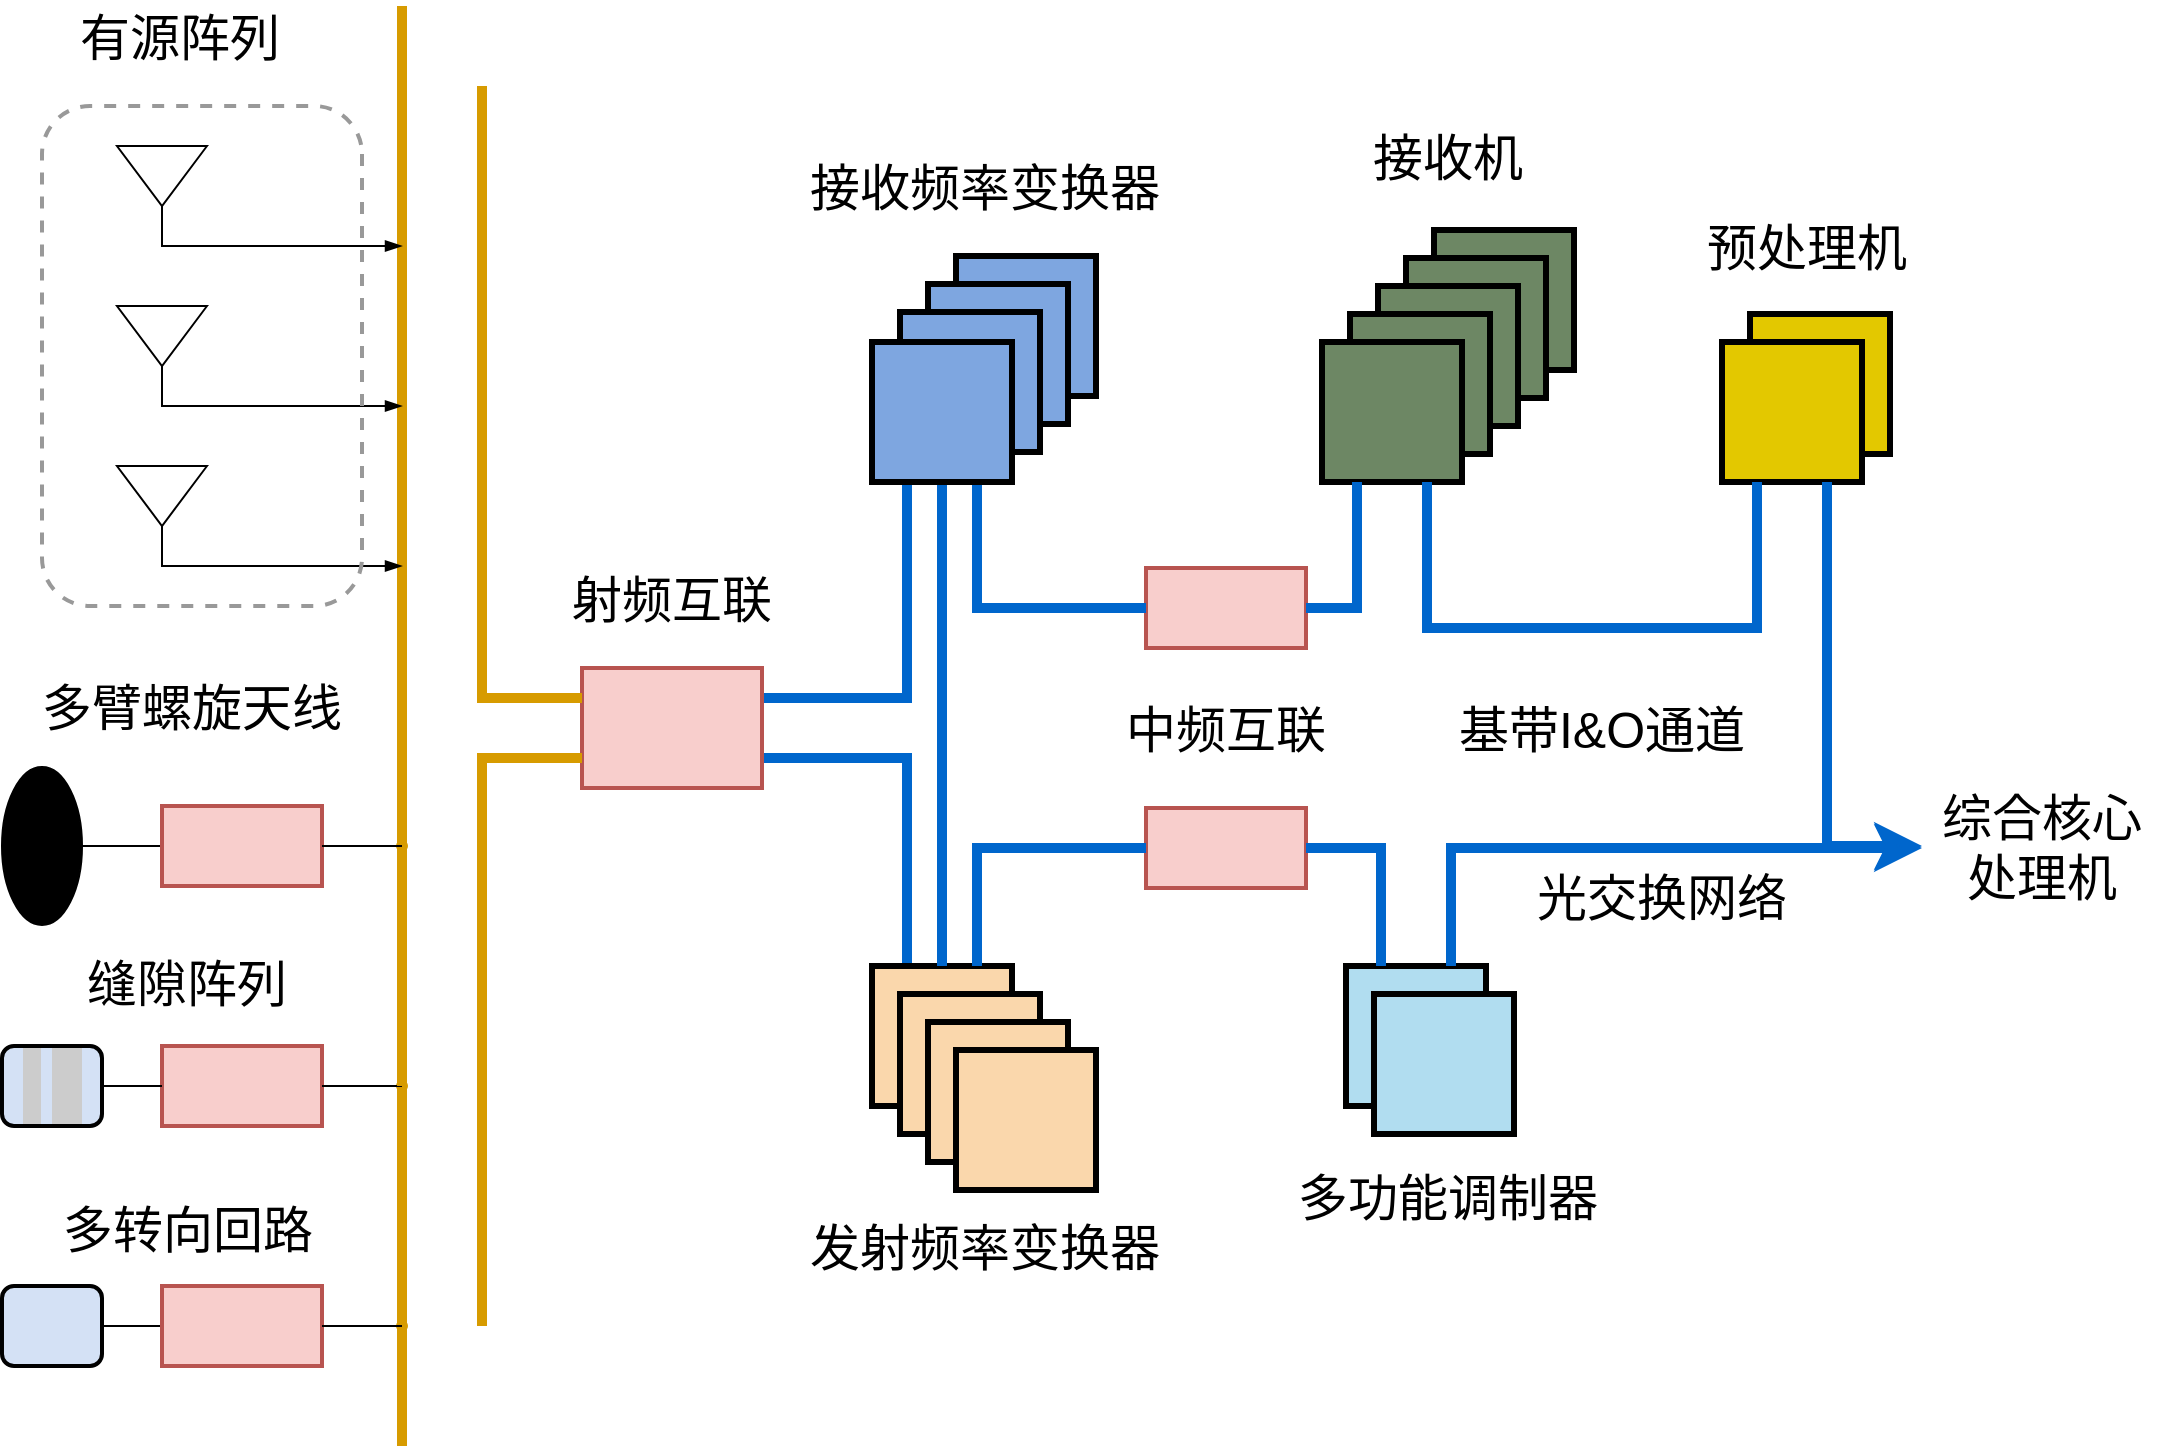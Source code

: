 <mxfile version="22.1.2" type="github">
  <diagram name="Page-1" id="M8y6by8E7KbK7771LnwZ">
    <mxGraphModel dx="3320" dy="1913" grid="1" gridSize="1" guides="1" tooltips="1" connect="1" arrows="1" fold="1" page="0" pageScale="1" pageWidth="850" pageHeight="1100" math="0" shadow="0">
      <root>
        <mxCell id="0" />
        <mxCell id="1" parent="0" />
        <mxCell id="cGM-oHe4suLRWSGQP6Vy-26" style="edgeStyle=orthogonalEdgeStyle;rounded=0;orthogonalLoop=1;jettySize=auto;html=1;exitX=0.5;exitY=0;exitDx=0;exitDy=0;endArrow=none;endFill=0;" edge="1" parent="1" source="zI-hbchwOAUTR7jxpCwH-4" target="zI-hbchwOAUTR7jxpCwH-8">
          <mxGeometry relative="1" as="geometry" />
        </mxCell>
        <mxCell id="zI-hbchwOAUTR7jxpCwH-4" value="" style="ellipse;whiteSpace=wrap;html=1;direction=south;fillColor=#000000;rounded=0;" parent="1" vertex="1">
          <mxGeometry x="160" y="580.5" width="40" height="79" as="geometry" />
        </mxCell>
        <mxCell id="zI-hbchwOAUTR7jxpCwH-6" value="" style="rounded=0;whiteSpace=wrap;html=1;fillColor=#f8cecc;strokeColor=#b85450;strokeWidth=2;" parent="1" vertex="1">
          <mxGeometry x="240" y="720" width="80" height="40" as="geometry" />
        </mxCell>
        <mxCell id="o0VXMryw7uouIPjplwq8-26" style="edgeStyle=orthogonalEdgeStyle;rounded=0;orthogonalLoop=1;jettySize=auto;html=1;exitX=1;exitY=0.25;exitDx=0;exitDy=0;entryX=0.25;entryY=1;entryDx=0;entryDy=0;strokeWidth=5;strokeColor=#0066CC;endArrow=none;endFill=0;shadow=0;" parent="1" source="zI-hbchwOAUTR7jxpCwH-7" target="zI-hbchwOAUTR7jxpCwH-92" edge="1">
          <mxGeometry relative="1" as="geometry" />
        </mxCell>
        <mxCell id="o0VXMryw7uouIPjplwq8-27" style="edgeStyle=orthogonalEdgeStyle;rounded=0;orthogonalLoop=1;jettySize=auto;html=1;exitX=1;exitY=0.75;exitDx=0;exitDy=0;entryX=0.25;entryY=0;entryDx=0;entryDy=0;strokeWidth=5;strokeColor=#0066CC;endArrow=none;endFill=0;" parent="1" source="zI-hbchwOAUTR7jxpCwH-7" target="zI-hbchwOAUTR7jxpCwH-48" edge="1">
          <mxGeometry relative="1" as="geometry" />
        </mxCell>
        <mxCell id="zI-hbchwOAUTR7jxpCwH-7" value="" style="rounded=0;whiteSpace=wrap;html=1;fillColor=#f8cecc;strokeWidth=2;strokeColor=#b85450;" parent="1" vertex="1">
          <mxGeometry x="450" y="531" width="90" height="60" as="geometry" />
        </mxCell>
        <mxCell id="zI-hbchwOAUTR7jxpCwH-8" value="" style="rounded=0;whiteSpace=wrap;html=1;fillColor=#f8cecc;strokeColor=#b85450;strokeWidth=2;" parent="1" vertex="1">
          <mxGeometry x="240" y="600" width="80" height="40" as="geometry" />
        </mxCell>
        <mxCell id="zI-hbchwOAUTR7jxpCwH-11" value="" style="endArrow=none;html=1;rounded=0;strokeWidth=5;strokeColor=#d79b00;fillColor=#ffe6cc;" parent="1" edge="1" source="cGM-oHe4suLRWSGQP6Vy-23">
          <mxGeometry width="50" height="50" relative="1" as="geometry">
            <mxPoint x="360" y="920" as="sourcePoint" />
            <mxPoint x="360" y="200" as="targetPoint" />
          </mxGeometry>
        </mxCell>
        <mxCell id="zI-hbchwOAUTR7jxpCwH-19" value="" style="rounded=0;whiteSpace=wrap;html=1;fillColor=#f8cecc;strokeWidth=2;strokeColor=#b85450;" parent="1" vertex="1">
          <mxGeometry x="732" y="481" width="80" height="40" as="geometry" />
        </mxCell>
        <mxCell id="zI-hbchwOAUTR7jxpCwH-20" value="" style="rounded=0;whiteSpace=wrap;html=1;fillColor=#f8cecc;strokeWidth=2;strokeColor=#b85450;" parent="1" vertex="1">
          <mxGeometry x="732" y="601" width="80" height="40" as="geometry" />
        </mxCell>
        <mxCell id="cGM-oHe4suLRWSGQP6Vy-11" style="edgeStyle=orthogonalEdgeStyle;rounded=0;orthogonalLoop=1;jettySize=auto;html=1;exitX=0;exitY=0.5;exitDx=0;exitDy=0;entryX=1;entryY=0.5;entryDx=0;entryDy=0;endArrow=none;endFill=0;" edge="1" parent="1" source="zI-hbchwOAUTR7jxpCwH-27" target="zI-hbchwOAUTR7jxpCwH-33">
          <mxGeometry relative="1" as="geometry" />
        </mxCell>
        <mxCell id="zI-hbchwOAUTR7jxpCwH-27" value="" style="rounded=0;whiteSpace=wrap;html=1;fillColor=#f8cecc;strokeColor=#b85450;strokeWidth=2;" parent="1" vertex="1">
          <mxGeometry x="240" y="840" width="80" height="40" as="geometry" />
        </mxCell>
        <mxCell id="zI-hbchwOAUTR7jxpCwH-33" value="" style="rounded=1;whiteSpace=wrap;html=1;fillColor=#D4E1F5;strokeWidth=2;" parent="1" vertex="1">
          <mxGeometry x="160" y="840" width="50" height="40" as="geometry" />
        </mxCell>
        <mxCell id="zI-hbchwOAUTR7jxpCwH-80" value="" style="group;rounded=0;" parent="1" vertex="1" connectable="0">
          <mxGeometry x="595" y="680" width="112" height="112" as="geometry" />
        </mxCell>
        <mxCell id="zI-hbchwOAUTR7jxpCwH-48" value="" style="whiteSpace=wrap;html=1;aspect=fixed;fillColor=#fad7ac;strokeColor=#000000;strokeWidth=3;rounded=0;" parent="zI-hbchwOAUTR7jxpCwH-80" vertex="1">
          <mxGeometry width="70" height="70" as="geometry" />
        </mxCell>
        <mxCell id="zI-hbchwOAUTR7jxpCwH-75" value="" style="whiteSpace=wrap;html=1;aspect=fixed;fillColor=#fad7ac;strokeColor=#000000;strokeWidth=3;rounded=0;" parent="zI-hbchwOAUTR7jxpCwH-80" vertex="1">
          <mxGeometry x="14" y="14" width="70" height="70" as="geometry" />
        </mxCell>
        <mxCell id="zI-hbchwOAUTR7jxpCwH-78" value="" style="whiteSpace=wrap;html=1;aspect=fixed;fillColor=#fad7ac;strokeColor=#000000;strokeWidth=3;rounded=0;" parent="zI-hbchwOAUTR7jxpCwH-80" vertex="1">
          <mxGeometry x="28" y="28" width="70" height="70" as="geometry" />
        </mxCell>
        <mxCell id="zI-hbchwOAUTR7jxpCwH-79" value="" style="whiteSpace=wrap;html=1;aspect=fixed;fillColor=#fad7ac;strokeColor=#000000;strokeWidth=3;rounded=0;" parent="zI-hbchwOAUTR7jxpCwH-80" vertex="1">
          <mxGeometry x="42" y="42" width="70" height="70" as="geometry" />
        </mxCell>
        <mxCell id="zI-hbchwOAUTR7jxpCwH-82" value="" style="group;rounded=0;" parent="1" vertex="1" connectable="0">
          <mxGeometry x="832" y="680" width="84" height="84" as="geometry" />
        </mxCell>
        <mxCell id="zI-hbchwOAUTR7jxpCwH-68" value="" style="whiteSpace=wrap;html=1;aspect=fixed;fillColor=#b1ddf0;strokeColor=#000000;strokeWidth=3;rounded=0;" parent="zI-hbchwOAUTR7jxpCwH-82" vertex="1">
          <mxGeometry width="70" height="70" as="geometry" />
        </mxCell>
        <mxCell id="zI-hbchwOAUTR7jxpCwH-81" value="" style="whiteSpace=wrap;html=1;aspect=fixed;fillColor=#b1ddf0;strokeColor=#000000;strokeWidth=3;rounded=0;" parent="zI-hbchwOAUTR7jxpCwH-82" vertex="1">
          <mxGeometry x="14" y="14" width="70" height="70" as="geometry" />
        </mxCell>
        <mxCell id="zI-hbchwOAUTR7jxpCwH-84" value="" style="group;strokeColor=none;rounded=0;flipH=1;" parent="1" vertex="1" connectable="0">
          <mxGeometry x="1020" y="354" width="84" height="84" as="geometry" />
        </mxCell>
        <mxCell id="zI-hbchwOAUTR7jxpCwH-58" value="" style="whiteSpace=wrap;html=1;aspect=fixed;fillColor=#e3c800;strokeColor=#000000;strokeWidth=3;fontColor=#000000;rounded=0;" parent="zI-hbchwOAUTR7jxpCwH-84" vertex="1">
          <mxGeometry x="14" width="70" height="70" as="geometry" />
        </mxCell>
        <mxCell id="zI-hbchwOAUTR7jxpCwH-83" value="" style="whiteSpace=wrap;html=1;aspect=fixed;fillColor=#e3c800;strokeColor=#000000;strokeWidth=3;fontColor=#000000;rounded=0;" parent="zI-hbchwOAUTR7jxpCwH-84" vertex="1">
          <mxGeometry y="14" width="70" height="70" as="geometry" />
        </mxCell>
        <mxCell id="zI-hbchwOAUTR7jxpCwH-89" value="" style="group;rounded=0;flipH=1;" parent="1" vertex="1" connectable="0">
          <mxGeometry x="820" y="312" width="126" height="126" as="geometry" />
        </mxCell>
        <mxCell id="zI-hbchwOAUTR7jxpCwH-57" value="" style="whiteSpace=wrap;html=1;aspect=fixed;fillColor=#6d8764;strokeColor=#000000;strokeWidth=3;fontColor=#ffffff;rounded=0;" parent="zI-hbchwOAUTR7jxpCwH-89" vertex="1">
          <mxGeometry x="56" width="70" height="70" as="geometry" />
        </mxCell>
        <mxCell id="zI-hbchwOAUTR7jxpCwH-85" value="" style="whiteSpace=wrap;html=1;aspect=fixed;fillColor=#6d8764;strokeColor=#000000;strokeWidth=3;fontColor=#ffffff;rounded=0;" parent="zI-hbchwOAUTR7jxpCwH-89" vertex="1">
          <mxGeometry x="42" y="14" width="70" height="70" as="geometry" />
        </mxCell>
        <mxCell id="zI-hbchwOAUTR7jxpCwH-86" value="" style="whiteSpace=wrap;html=1;aspect=fixed;fillColor=#6d8764;strokeColor=#000000;strokeWidth=3;fontColor=#ffffff;rounded=0;" parent="zI-hbchwOAUTR7jxpCwH-89" vertex="1">
          <mxGeometry x="28" y="28" width="70" height="70" as="geometry" />
        </mxCell>
        <mxCell id="zI-hbchwOAUTR7jxpCwH-87" value="" style="whiteSpace=wrap;html=1;aspect=fixed;fillColor=#6d8764;strokeColor=#000000;strokeWidth=3;fontColor=#ffffff;rounded=0;" parent="zI-hbchwOAUTR7jxpCwH-89" vertex="1">
          <mxGeometry x="14" y="42" width="70" height="70" as="geometry" />
        </mxCell>
        <mxCell id="zI-hbchwOAUTR7jxpCwH-88" value="" style="whiteSpace=wrap;html=1;aspect=fixed;fillColor=#6d8764;strokeColor=#000000;strokeWidth=3;fontColor=#ffffff;rounded=0;" parent="zI-hbchwOAUTR7jxpCwH-89" vertex="1">
          <mxGeometry y="56" width="70" height="70" as="geometry" />
        </mxCell>
        <mxCell id="zI-hbchwOAUTR7jxpCwH-100" style="rounded=0;orthogonalLoop=1;jettySize=auto;html=1;exitX=0.5;exitY=1;exitDx=0;exitDy=0;endArrow=none;endFill=0;strokeWidth=5;strokeColor=#0066CC;" parent="1" source="zI-hbchwOAUTR7jxpCwH-92" target="zI-hbchwOAUTR7jxpCwH-48" edge="1">
          <mxGeometry relative="1" as="geometry" />
        </mxCell>
        <mxCell id="zI-hbchwOAUTR7jxpCwH-101" style="edgeStyle=orthogonalEdgeStyle;rounded=0;orthogonalLoop=1;jettySize=auto;html=1;exitX=0.75;exitY=0;exitDx=0;exitDy=0;entryX=0;entryY=0.5;entryDx=0;entryDy=0;strokeWidth=5;endArrow=none;endFill=0;strokeColor=#0066CC;" parent="1" source="zI-hbchwOAUTR7jxpCwH-48" target="zI-hbchwOAUTR7jxpCwH-20" edge="1">
          <mxGeometry relative="1" as="geometry" />
        </mxCell>
        <mxCell id="zI-hbchwOAUTR7jxpCwH-102" style="edgeStyle=orthogonalEdgeStyle;rounded=0;orthogonalLoop=1;jettySize=auto;html=1;exitX=0.75;exitY=1;exitDx=0;exitDy=0;entryX=0;entryY=0.5;entryDx=0;entryDy=0;strokeWidth=5;endArrow=none;endFill=0;strokeColor=#0066CC;" parent="1" source="zI-hbchwOAUTR7jxpCwH-92" target="zI-hbchwOAUTR7jxpCwH-19" edge="1">
          <mxGeometry relative="1" as="geometry" />
        </mxCell>
        <mxCell id="zI-hbchwOAUTR7jxpCwH-103" style="edgeStyle=orthogonalEdgeStyle;rounded=0;orthogonalLoop=1;jettySize=auto;html=1;exitX=0.25;exitY=1;exitDx=0;exitDy=0;entryX=1;entryY=0.5;entryDx=0;entryDy=0;endArrow=none;endFill=0;strokeWidth=5;strokeColor=#0066CC;" parent="1" source="zI-hbchwOAUTR7jxpCwH-88" target="zI-hbchwOAUTR7jxpCwH-19" edge="1">
          <mxGeometry relative="1" as="geometry" />
        </mxCell>
        <mxCell id="zI-hbchwOAUTR7jxpCwH-104" style="edgeStyle=orthogonalEdgeStyle;rounded=0;orthogonalLoop=1;jettySize=auto;html=1;exitX=0.25;exitY=0;exitDx=0;exitDy=0;entryX=1;entryY=0.5;entryDx=0;entryDy=0;endArrow=none;endFill=0;strokeWidth=5;strokeColor=#0066CC;" parent="1" source="zI-hbchwOAUTR7jxpCwH-68" target="zI-hbchwOAUTR7jxpCwH-20" edge="1">
          <mxGeometry relative="1" as="geometry" />
        </mxCell>
        <mxCell id="zI-hbchwOAUTR7jxpCwH-105" style="edgeStyle=orthogonalEdgeStyle;rounded=0;orthogonalLoop=1;jettySize=auto;html=1;exitX=0.75;exitY=1;exitDx=0;exitDy=0;entryX=0.25;entryY=1;entryDx=0;entryDy=0;strokeWidth=5;strokeColor=#0066CC;endArrow=none;endFill=0;" parent="1" source="zI-hbchwOAUTR7jxpCwH-88" target="zI-hbchwOAUTR7jxpCwH-83" edge="1">
          <mxGeometry relative="1" as="geometry">
            <Array as="points">
              <mxPoint x="885" y="511" />
              <mxPoint x="1034" y="511" />
            </Array>
          </mxGeometry>
        </mxCell>
        <mxCell id="zI-hbchwOAUTR7jxpCwH-115" value="&lt;font style=&quot;font-size: 25px;&quot;&gt;缝隙阵列&lt;/font&gt;" style="text;html=1;strokeColor=none;fillColor=none;align=center;verticalAlign=middle;whiteSpace=wrap;rounded=0;" parent="1" vertex="1">
          <mxGeometry x="200" y="670" width="105" height="36" as="geometry" />
        </mxCell>
        <mxCell id="zI-hbchwOAUTR7jxpCwH-116" value="&lt;font style=&quot;font-size: 25px;&quot;&gt;多臂螺旋天线&lt;/font&gt;" style="text;html=1;strokeColor=none;fillColor=none;align=center;verticalAlign=middle;whiteSpace=wrap;rounded=0;" parent="1" vertex="1">
          <mxGeometry x="175" y="530" width="160" height="40" as="geometry" />
        </mxCell>
        <mxCell id="zI-hbchwOAUTR7jxpCwH-117" value="&lt;font style=&quot;font-size: 25px;&quot;&gt;多转向回路&lt;/font&gt;" style="text;html=1;strokeColor=none;fillColor=none;align=center;verticalAlign=middle;whiteSpace=wrap;rounded=0;" parent="1" vertex="1">
          <mxGeometry x="187.5" y="796" width="130" height="30" as="geometry" />
        </mxCell>
        <mxCell id="o0VXMryw7uouIPjplwq8-6" value="" style="triangle;whiteSpace=wrap;html=1;direction=south;fillColor=none;rounded=0;" parent="1" vertex="1">
          <mxGeometry x="217.5" y="430" width="45" height="30" as="geometry" />
        </mxCell>
        <mxCell id="o0VXMryw7uouIPjplwq8-7" value="" style="endArrow=blockThin;html=1;rounded=0;exitX=1;exitY=0.5;exitDx=0;exitDy=0;edgeStyle=orthogonalEdgeStyle;endFill=1;" parent="1" source="o0VXMryw7uouIPjplwq8-6" edge="1">
          <mxGeometry width="50" height="50" relative="1" as="geometry">
            <mxPoint x="820" y="1210" as="sourcePoint" />
            <mxPoint x="360" y="480" as="targetPoint" />
            <Array as="points">
              <mxPoint x="240" y="480" />
            </Array>
          </mxGeometry>
        </mxCell>
        <mxCell id="o0VXMryw7uouIPjplwq8-12" value="" style="triangle;whiteSpace=wrap;html=1;direction=south;fillColor=none;rounded=0;" parent="1" vertex="1">
          <mxGeometry x="217.5" y="350" width="45" height="30" as="geometry" />
        </mxCell>
        <mxCell id="o0VXMryw7uouIPjplwq8-13" value="" style="endArrow=blockThin;html=1;rounded=0;exitX=1;exitY=0.5;exitDx=0;exitDy=0;edgeStyle=orthogonalEdgeStyle;endFill=1;" parent="1" source="o0VXMryw7uouIPjplwq8-12" edge="1">
          <mxGeometry width="50" height="50" relative="1" as="geometry">
            <mxPoint x="820" y="1130" as="sourcePoint" />
            <mxPoint x="360" y="400" as="targetPoint" />
            <Array as="points">
              <mxPoint x="240" y="400" />
            </Array>
          </mxGeometry>
        </mxCell>
        <mxCell id="o0VXMryw7uouIPjplwq8-14" value="" style="triangle;whiteSpace=wrap;html=1;direction=south;fillColor=none;rounded=0;" parent="1" vertex="1">
          <mxGeometry x="217.5" y="270" width="45" height="30" as="geometry" />
        </mxCell>
        <mxCell id="o0VXMryw7uouIPjplwq8-15" value="" style="endArrow=blockThin;html=1;rounded=0;exitX=1;exitY=0.5;exitDx=0;exitDy=0;edgeStyle=orthogonalEdgeStyle;endFill=1;" parent="1" source="o0VXMryw7uouIPjplwq8-14" edge="1">
          <mxGeometry width="50" height="50" relative="1" as="geometry">
            <mxPoint x="820" y="1050" as="sourcePoint" />
            <mxPoint x="360" y="320" as="targetPoint" />
            <Array as="points">
              <mxPoint x="240" y="320" />
            </Array>
          </mxGeometry>
        </mxCell>
        <mxCell id="o0VXMryw7uouIPjplwq8-16" value="&lt;font style=&quot;font-size: 25px;&quot;&gt;有源阵列&lt;/font&gt;" style="text;html=1;strokeColor=none;fillColor=none;align=center;verticalAlign=middle;whiteSpace=wrap;rounded=0;" parent="1" vertex="1">
          <mxGeometry x="195" y="200" width="107.5" height="30" as="geometry" />
        </mxCell>
        <mxCell id="o0VXMryw7uouIPjplwq8-17" value="" style="rounded=1;whiteSpace=wrap;html=1;fillColor=none;direction=south;dashed=1;strokeWidth=2;strokeColor=#999999;glass=0;" parent="1" vertex="1">
          <mxGeometry x="180" y="250" width="160" height="250" as="geometry" />
        </mxCell>
        <mxCell id="o0VXMryw7uouIPjplwq8-18" value="&lt;font style=&quot;font-size: 25px;&quot;&gt;射频互联&lt;/font&gt;" style="text;html=1;strokeColor=none;fillColor=none;align=center;verticalAlign=middle;whiteSpace=wrap;rounded=0;" parent="1" vertex="1">
          <mxGeometry x="440" y="481" width="110" height="30" as="geometry" />
        </mxCell>
        <mxCell id="o0VXMryw7uouIPjplwq8-20" value="&lt;font style=&quot;font-size: 25px;&quot;&gt;中频互联&lt;/font&gt;" style="text;html=1;strokeColor=none;fillColor=none;align=center;verticalAlign=middle;whiteSpace=wrap;rounded=0;" parent="1" vertex="1">
          <mxGeometry x="717" y="546" width="110" height="30" as="geometry" />
        </mxCell>
        <mxCell id="o0VXMryw7uouIPjplwq8-29" value="&lt;font style=&quot;font-size: 25px;&quot;&gt;基带I&amp;amp;O通道&lt;br&gt;&lt;/font&gt;" style="text;html=1;strokeColor=none;fillColor=none;align=center;verticalAlign=middle;whiteSpace=wrap;rounded=0;" parent="1" vertex="1">
          <mxGeometry x="880" y="546" width="160" height="30" as="geometry" />
        </mxCell>
        <mxCell id="o0VXMryw7uouIPjplwq8-30" value="&lt;font style=&quot;font-size: 25px;&quot;&gt;综合核心处理机&lt;/font&gt;" style="text;html=1;strokeColor=none;fillColor=none;align=center;verticalAlign=middle;whiteSpace=wrap;rounded=0;" parent="1" vertex="1">
          <mxGeometry x="1120" y="589.5" width="120" height="61" as="geometry" />
        </mxCell>
        <mxCell id="o0VXMryw7uouIPjplwq8-37" value="" style="group;rounded=0;flipH=1;" parent="1" vertex="1" connectable="0">
          <mxGeometry x="595" y="325" width="112" height="113" as="geometry" />
        </mxCell>
        <mxCell id="zI-hbchwOAUTR7jxpCwH-56" value="" style="whiteSpace=wrap;html=1;aspect=fixed;fillColor=#7EA6E0;strokeColor=#000000;strokeWidth=3;rounded=0;" parent="o0VXMryw7uouIPjplwq8-37" vertex="1">
          <mxGeometry x="42" width="70" height="70" as="geometry" />
        </mxCell>
        <mxCell id="zI-hbchwOAUTR7jxpCwH-90" value="" style="whiteSpace=wrap;html=1;aspect=fixed;fillColor=#7EA6E0;strokeColor=#000000;strokeWidth=3;rounded=0;" parent="o0VXMryw7uouIPjplwq8-37" vertex="1">
          <mxGeometry x="28" y="14" width="70" height="70" as="geometry" />
        </mxCell>
        <mxCell id="zI-hbchwOAUTR7jxpCwH-91" value="" style="whiteSpace=wrap;html=1;aspect=fixed;fillColor=#7EA6E0;strokeColor=#000000;strokeWidth=3;rounded=0;" parent="o0VXMryw7uouIPjplwq8-37" vertex="1">
          <mxGeometry x="14" y="28" width="70" height="70" as="geometry" />
        </mxCell>
        <mxCell id="zI-hbchwOAUTR7jxpCwH-92" value="" style="whiteSpace=wrap;html=1;aspect=fixed;fillColor=#7EA6E0;strokeColor=#000000;strokeWidth=3;rounded=0;" parent="o0VXMryw7uouIPjplwq8-37" vertex="1">
          <mxGeometry y="43" width="70" height="70" as="geometry" />
        </mxCell>
        <mxCell id="o0VXMryw7uouIPjplwq8-41" value="" style="edgeStyle=segmentEdgeStyle;endArrow=none;html=1;curved=0;rounded=0;endSize=8;startSize=8;exitX=0;exitY=0.75;exitDx=0;exitDy=0;strokeWidth=5;strokeColor=#d79b00;endFill=0;fillColor=#ffe6cc;" parent="1" source="zI-hbchwOAUTR7jxpCwH-7" edge="1">
          <mxGeometry width="50" height="50" relative="1" as="geometry">
            <mxPoint x="570" y="780" as="sourcePoint" />
            <mxPoint x="400" y="860" as="targetPoint" />
          </mxGeometry>
        </mxCell>
        <mxCell id="o0VXMryw7uouIPjplwq8-42" value="" style="edgeStyle=segmentEdgeStyle;endArrow=none;html=1;curved=0;rounded=0;endSize=8;startSize=8;exitX=0;exitY=0.25;exitDx=0;exitDy=0;strokeWidth=5;strokeColor=#d79b00;endFill=0;fillColor=#ffe6cc;" parent="1" source="zI-hbchwOAUTR7jxpCwH-7" edge="1">
          <mxGeometry width="50" height="50" relative="1" as="geometry">
            <mxPoint x="450" y="544" as="sourcePoint" />
            <mxPoint x="400" y="240" as="targetPoint" />
          </mxGeometry>
        </mxCell>
        <mxCell id="cGM-oHe4suLRWSGQP6Vy-1" value="" style="group;rounded=0;strokeWidth=2;" vertex="1" connectable="0" parent="1">
          <mxGeometry x="160" y="720" width="50" height="40" as="geometry" />
        </mxCell>
        <mxCell id="zI-hbchwOAUTR7jxpCwH-23" value="" style="rounded=1;whiteSpace=wrap;html=1;fillColor=#D4E1F5;strokeWidth=2;" parent="cGM-oHe4suLRWSGQP6Vy-1" vertex="1">
          <mxGeometry width="50" height="40" as="geometry" />
        </mxCell>
        <mxCell id="cGM-oHe4suLRWSGQP6Vy-41" value="" style="line;strokeWidth=15;direction=south;html=1;perimeter=backbonePerimeter;points=[];outlineConnect=0;strokeColor=#CCCCCC;fillColor=default;" vertex="1" parent="cGM-oHe4suLRWSGQP6Vy-1">
          <mxGeometry x="27.5" y="1" width="10" height="38" as="geometry" />
        </mxCell>
        <mxCell id="cGM-oHe4suLRWSGQP6Vy-6" style="edgeStyle=orthogonalEdgeStyle;rounded=0;orthogonalLoop=1;jettySize=auto;html=1;exitX=1;exitY=0.5;exitDx=0;exitDy=0;entryX=0;entryY=0.5;entryDx=0;entryDy=0;endArrow=none;endFill=0;" edge="1" parent="1" source="zI-hbchwOAUTR7jxpCwH-23" target="zI-hbchwOAUTR7jxpCwH-6">
          <mxGeometry relative="1" as="geometry" />
        </mxCell>
        <mxCell id="cGM-oHe4suLRWSGQP6Vy-13" value="" style="endArrow=none;html=1;rounded=0;strokeWidth=5;strokeColor=#d79b00;fillColor=#ffe6cc;" edge="1" parent="1" target="cGM-oHe4suLRWSGQP6Vy-12">
          <mxGeometry width="50" height="50" relative="1" as="geometry">
            <mxPoint x="360" y="920" as="sourcePoint" />
            <mxPoint x="360" y="200" as="targetPoint" />
          </mxGeometry>
        </mxCell>
        <mxCell id="cGM-oHe4suLRWSGQP6Vy-12" value="" style="shape=waypoint;sketch=0;fillStyle=solid;size=6;pointerEvents=1;points=[];fillColor=#ffe6cc;resizable=0;rotatable=0;perimeter=centerPerimeter;snapToPoint=1;strokeColor=#d79b00;" vertex="1" parent="1">
          <mxGeometry x="350" y="730" width="20" height="20" as="geometry" />
        </mxCell>
        <mxCell id="cGM-oHe4suLRWSGQP6Vy-15" style="edgeStyle=orthogonalEdgeStyle;rounded=0;orthogonalLoop=1;jettySize=auto;html=1;exitX=1;exitY=0.5;exitDx=0;exitDy=0;entryX=0.85;entryY=0.75;entryDx=0;entryDy=0;entryPerimeter=0;endArrow=none;endFill=0;" edge="1" parent="1" source="zI-hbchwOAUTR7jxpCwH-6" target="cGM-oHe4suLRWSGQP6Vy-12">
          <mxGeometry relative="1" as="geometry" />
        </mxCell>
        <mxCell id="cGM-oHe4suLRWSGQP6Vy-17" value="" style="shape=waypoint;sketch=0;fillStyle=solid;size=6;pointerEvents=1;points=[];fillColor=#ffe6cc;resizable=0;rotatable=0;perimeter=centerPerimeter;snapToPoint=1;strokeColor=#d79b00;" vertex="1" parent="1">
          <mxGeometry x="350" y="850" width="20" height="20" as="geometry" />
        </mxCell>
        <mxCell id="cGM-oHe4suLRWSGQP6Vy-18" style="edgeStyle=orthogonalEdgeStyle;rounded=0;orthogonalLoop=1;jettySize=auto;html=1;exitX=1;exitY=0.5;exitDx=0;exitDy=0;entryX=0.45;entryY=0.85;entryDx=0;entryDy=0;entryPerimeter=0;endArrow=none;endFill=0;" edge="1" parent="1" source="zI-hbchwOAUTR7jxpCwH-27" target="cGM-oHe4suLRWSGQP6Vy-17">
          <mxGeometry relative="1" as="geometry" />
        </mxCell>
        <mxCell id="cGM-oHe4suLRWSGQP6Vy-24" value="" style="endArrow=none;html=1;rounded=0;strokeWidth=5;strokeColor=#d79b00;fillColor=#ffe6cc;" edge="1" parent="1" source="cGM-oHe4suLRWSGQP6Vy-12" target="cGM-oHe4suLRWSGQP6Vy-23">
          <mxGeometry width="50" height="50" relative="1" as="geometry">
            <mxPoint x="360" y="740" as="sourcePoint" />
            <mxPoint x="360" y="200" as="targetPoint" />
          </mxGeometry>
        </mxCell>
        <mxCell id="cGM-oHe4suLRWSGQP6Vy-23" value="" style="shape=waypoint;sketch=0;fillStyle=solid;size=6;pointerEvents=1;points=[];fillColor=#ffe6cc;resizable=0;rotatable=0;perimeter=centerPerimeter;snapToPoint=1;strokeColor=#d79b00;" vertex="1" parent="1">
          <mxGeometry x="350" y="610" width="20" height="20" as="geometry" />
        </mxCell>
        <mxCell id="cGM-oHe4suLRWSGQP6Vy-25" style="edgeStyle=orthogonalEdgeStyle;rounded=0;orthogonalLoop=1;jettySize=auto;html=1;exitX=1;exitY=0.5;exitDx=0;exitDy=0;entryX=0.6;entryY=0.75;entryDx=0;entryDy=0;entryPerimeter=0;endArrow=none;endFill=0;" edge="1" parent="1" source="zI-hbchwOAUTR7jxpCwH-8" target="cGM-oHe4suLRWSGQP6Vy-23">
          <mxGeometry relative="1" as="geometry" />
        </mxCell>
        <mxCell id="cGM-oHe4suLRWSGQP6Vy-29" value="&lt;font style=&quot;font-size: 25px;&quot;&gt;光交换网络&lt;br&gt;&lt;/font&gt;" style="text;html=1;strokeColor=none;fillColor=none;align=center;verticalAlign=middle;whiteSpace=wrap;rounded=0;" vertex="1" parent="1">
          <mxGeometry x="924.75" y="630" width="130" height="30" as="geometry" />
        </mxCell>
        <mxCell id="cGM-oHe4suLRWSGQP6Vy-32" value="" style="edgeStyle=segmentEdgeStyle;endArrow=classic;html=1;curved=0;rounded=0;endSize=8;startSize=8;exitX=0.75;exitY=0;exitDx=0;exitDy=0;entryX=0.7;entryY=0.85;entryDx=0;entryDy=0;entryPerimeter=0;strokeColor=#0066CC;strokeWidth=5;endFill=1;" edge="1" parent="1" source="zI-hbchwOAUTR7jxpCwH-68">
          <mxGeometry width="50" height="50" relative="1" as="geometry">
            <mxPoint x="830" y="1010" as="sourcePoint" />
            <mxPoint x="1120" y="621" as="targetPoint" />
            <Array as="points">
              <mxPoint x="885" y="621" />
            </Array>
          </mxGeometry>
        </mxCell>
        <mxCell id="cGM-oHe4suLRWSGQP6Vy-33" value="&lt;font style=&quot;font-size: 25px;&quot;&gt;多功能调制器&lt;/font&gt;" style="text;html=1;strokeColor=none;fillColor=none;align=center;verticalAlign=middle;whiteSpace=wrap;rounded=0;" vertex="1" parent="1">
          <mxGeometry x="803" y="780" width="160" height="30" as="geometry" />
        </mxCell>
        <mxCell id="cGM-oHe4suLRWSGQP6Vy-34" value="&lt;font style=&quot;font-size: 25px;&quot;&gt;发射频率变换器&lt;/font&gt;" style="text;html=1;strokeColor=none;fillColor=none;align=center;verticalAlign=middle;whiteSpace=wrap;rounded=0;" vertex="1" parent="1">
          <mxGeometry x="558.5" y="800" width="185" height="40" as="geometry" />
        </mxCell>
        <mxCell id="cGM-oHe4suLRWSGQP6Vy-35" value="&lt;font data-font-src=&quot;https://fonts.googleapis.com/css?family=Architects+Daughter&quot; style=&quot;font-size: 25px;&quot;&gt;接收频率变换器&lt;/font&gt;" style="text;html=1;strokeColor=none;fillColor=none;align=center;verticalAlign=middle;whiteSpace=wrap;rounded=0;" vertex="1" parent="1">
          <mxGeometry x="558.5" y="270" width="185" height="40" as="geometry" />
        </mxCell>
        <mxCell id="cGM-oHe4suLRWSGQP6Vy-36" value="&lt;font style=&quot;font-size: 25px;&quot;&gt;接收机&lt;/font&gt;" style="text;html=1;strokeColor=none;fillColor=none;align=center;verticalAlign=middle;whiteSpace=wrap;rounded=0;" vertex="1" parent="1">
          <mxGeometry x="841.25" y="255" width="83.5" height="40" as="geometry" />
        </mxCell>
        <mxCell id="cGM-oHe4suLRWSGQP6Vy-37" value="&lt;font style=&quot;font-size: 25px;&quot;&gt;预处理机&lt;/font&gt;" style="text;html=1;strokeColor=none;fillColor=none;align=center;verticalAlign=middle;whiteSpace=wrap;rounded=0;" vertex="1" parent="1">
          <mxGeometry x="1009.5" y="305" width="105" height="30" as="geometry" />
        </mxCell>
        <mxCell id="cGM-oHe4suLRWSGQP6Vy-40" value="" style="line;strokeWidth=9;direction=south;html=1;perimeter=backbonePerimeter;points=[];outlineConnect=0;strokeColor=#CCCCCC;fillColor=default;" vertex="1" parent="1">
          <mxGeometry x="170" y="721" width="10" height="38" as="geometry" />
        </mxCell>
        <mxCell id="cGM-oHe4suLRWSGQP6Vy-42" value="" style="edgeStyle=segmentEdgeStyle;endArrow=classic;html=1;curved=0;rounded=0;endSize=8;startSize=8;exitX=0.75;exitY=1;exitDx=0;exitDy=0;entryX=0;entryY=0.5;entryDx=0;entryDy=0;strokeWidth=5;strokeColor=#0066CC;endFill=1;" edge="1" parent="1" source="zI-hbchwOAUTR7jxpCwH-83" target="o0VXMryw7uouIPjplwq8-30">
          <mxGeometry width="50" height="50" relative="1" as="geometry">
            <mxPoint x="674" y="891" as="sourcePoint" />
            <mxPoint x="724" y="841" as="targetPoint" />
            <Array as="points">
              <mxPoint x="1073" y="620" />
            </Array>
          </mxGeometry>
        </mxCell>
      </root>
    </mxGraphModel>
  </diagram>
</mxfile>
